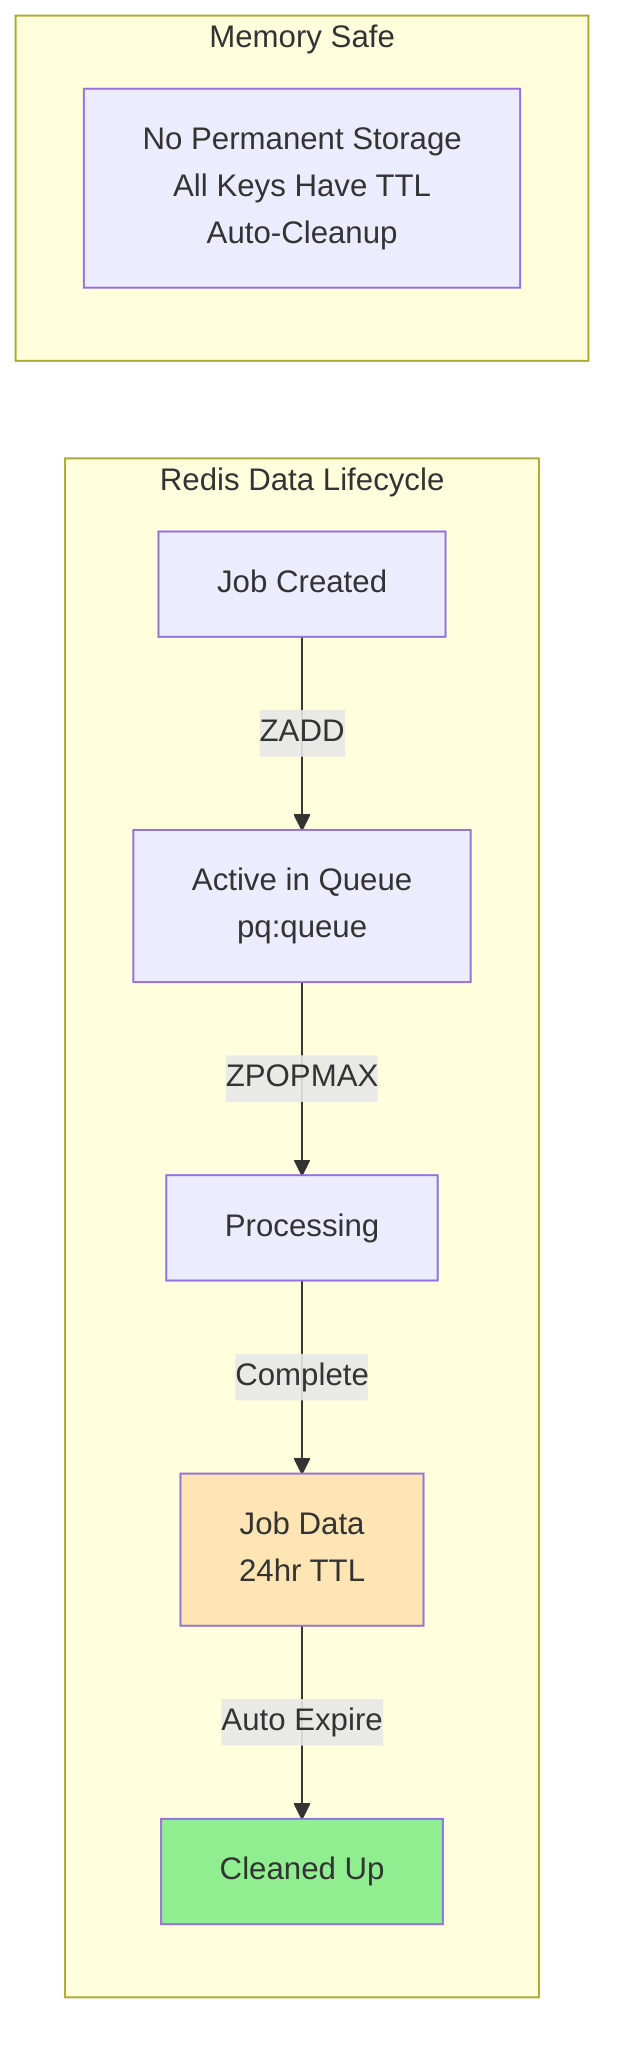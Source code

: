 graph LR
    subgraph "Redis Data Lifecycle"
        Create[Job Created] -->|ZADD| Active[Active in Queue<br/>pq:queue]
        Active -->|ZPOPMAX| Process[Processing]
        Process -->|Complete| TTL[Job Data<br/>24hr TTL]
        TTL -->|Auto Expire| Deleted[Cleaned Up]
    end
    
    subgraph "Memory Safe"
        Note[No Permanent Storage<br/>All Keys Have TTL<br/>Auto-Cleanup]
    end
    
    style TTL fill:#FFE5B4
    style Deleted fill:#90EE90